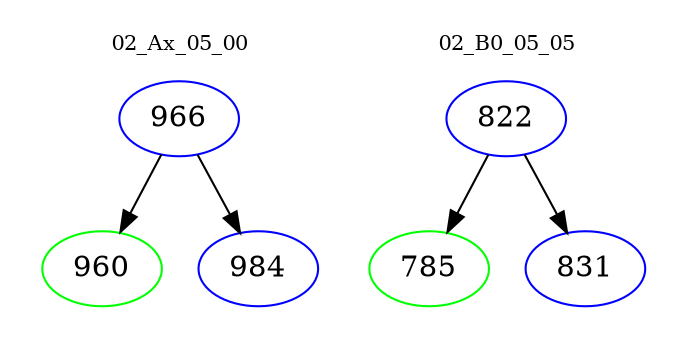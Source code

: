digraph{
subgraph cluster_0 {
color = white
label = "02_Ax_05_00";
fontsize=10;
T0_966 [label="966", color="blue"]
T0_966 -> T0_960 [color="black"]
T0_960 [label="960", color="green"]
T0_966 -> T0_984 [color="black"]
T0_984 [label="984", color="blue"]
}
subgraph cluster_1 {
color = white
label = "02_B0_05_05";
fontsize=10;
T1_822 [label="822", color="blue"]
T1_822 -> T1_785 [color="black"]
T1_785 [label="785", color="green"]
T1_822 -> T1_831 [color="black"]
T1_831 [label="831", color="blue"]
}
}
